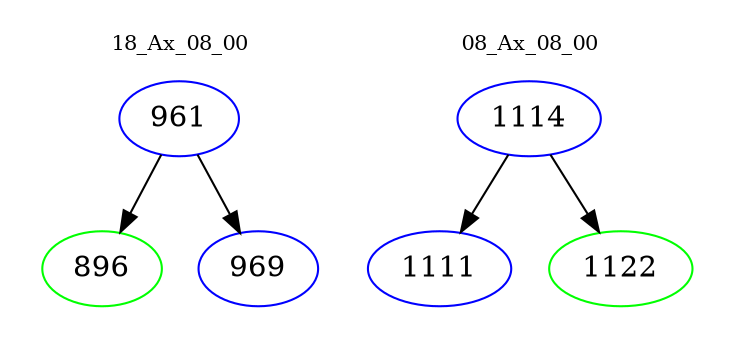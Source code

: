 digraph{
subgraph cluster_0 {
color = white
label = "18_Ax_08_00";
fontsize=10;
T0_961 [label="961", color="blue"]
T0_961 -> T0_896 [color="black"]
T0_896 [label="896", color="green"]
T0_961 -> T0_969 [color="black"]
T0_969 [label="969", color="blue"]
}
subgraph cluster_1 {
color = white
label = "08_Ax_08_00";
fontsize=10;
T1_1114 [label="1114", color="blue"]
T1_1114 -> T1_1111 [color="black"]
T1_1111 [label="1111", color="blue"]
T1_1114 -> T1_1122 [color="black"]
T1_1122 [label="1122", color="green"]
}
}
